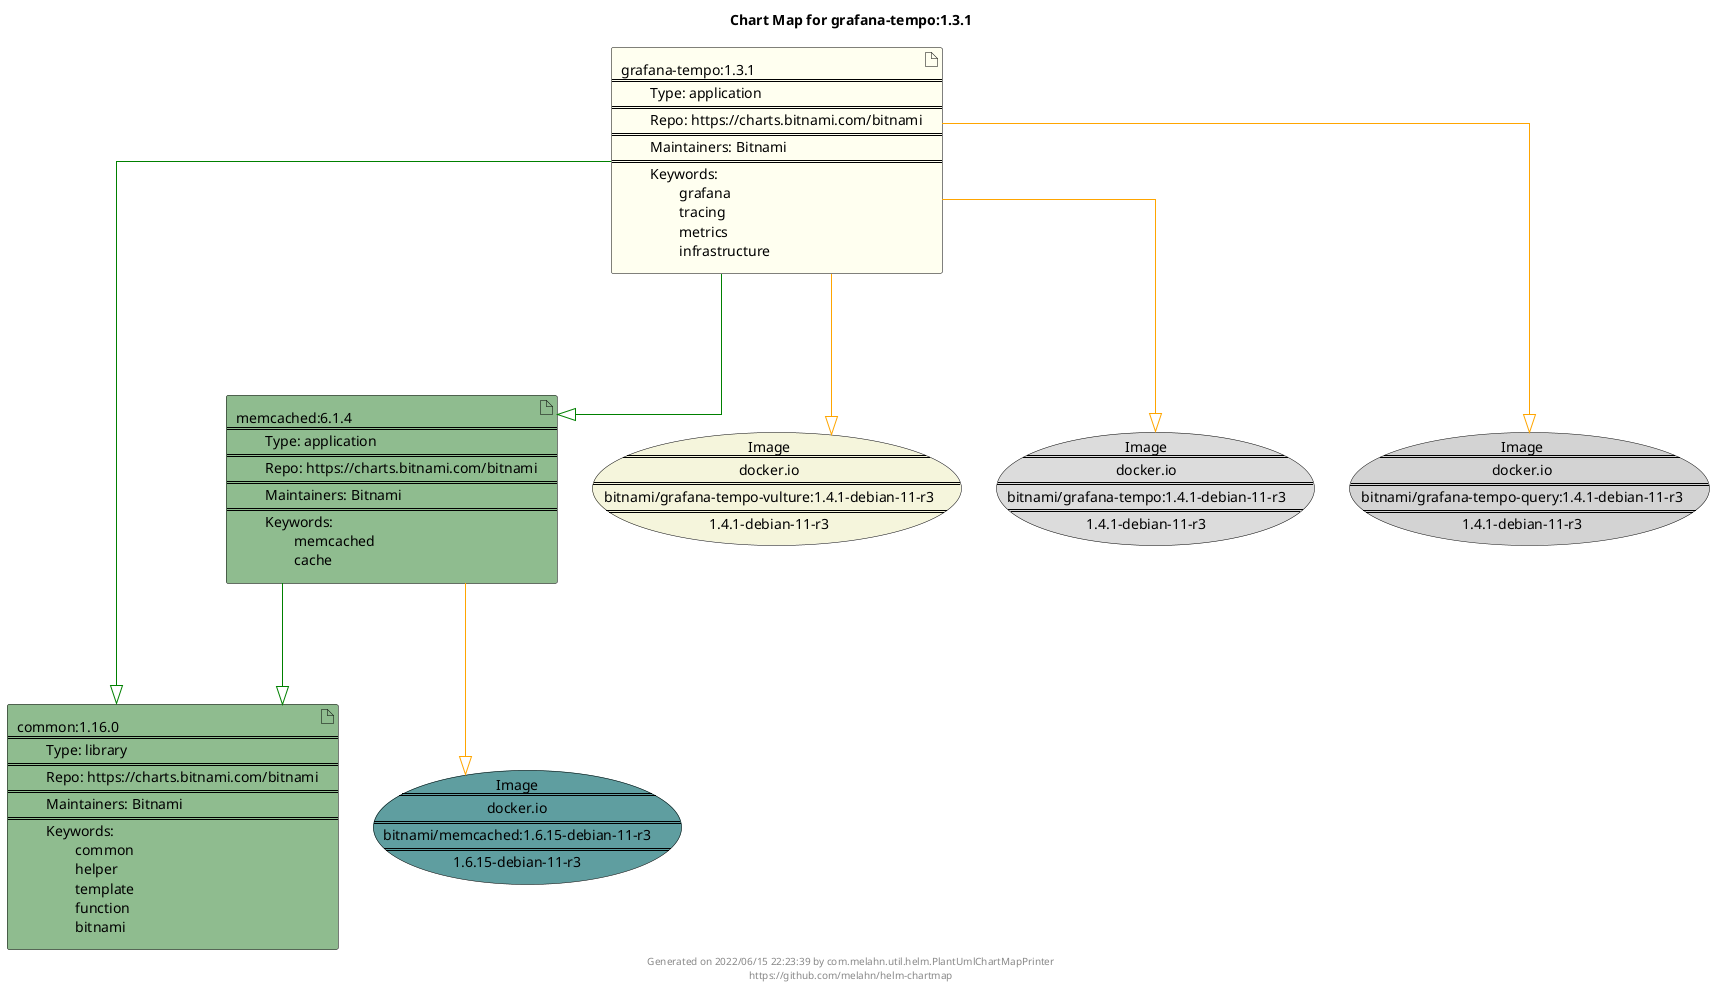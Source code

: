 @startuml
skinparam linetype ortho
skinparam backgroundColor white
skinparam usecaseBorderColor black
skinparam usecaseArrowColor LightSlateGray
skinparam artifactBorderColor black
skinparam artifactArrowColor LightSlateGray

title Chart Map for grafana-tempo:1.3.1

'There are 3 referenced Helm Charts
artifact "common:1.16.0\n====\n\tType: library\n====\n\tRepo: https://charts.bitnami.com/bitnami\n====\n\tMaintainers: Bitnami\n====\n\tKeywords: \n\t\tcommon\n\t\thelper\n\t\ttemplate\n\t\tfunction\n\t\tbitnami" as common_1_16_0 #DarkSeaGreen
artifact "memcached:6.1.4\n====\n\tType: application\n====\n\tRepo: https://charts.bitnami.com/bitnami\n====\n\tMaintainers: Bitnami\n====\n\tKeywords: \n\t\tmemcached\n\t\tcache" as memcached_6_1_4 #DarkSeaGreen
artifact "grafana-tempo:1.3.1\n====\n\tType: application\n====\n\tRepo: https://charts.bitnami.com/bitnami\n====\n\tMaintainers: Bitnami\n====\n\tKeywords: \n\t\tgrafana\n\t\ttracing\n\t\tmetrics\n\t\tinfrastructure" as grafana_tempo_1_3_1 #Ivory

'There are 4 referenced Docker Images
usecase "Image\n====\ndocker.io\n====\nbitnami/memcached:1.6.15-debian-11-r3\n====\n1.6.15-debian-11-r3" as docker_io_bitnami_memcached_1_6_15_debian_11_r3 #CadetBlue
usecase "Image\n====\ndocker.io\n====\nbitnami/grafana-tempo-vulture:1.4.1-debian-11-r3\n====\n1.4.1-debian-11-r3" as docker_io_bitnami_grafana_tempo_vulture_1_4_1_debian_11_r3 #Beige
usecase "Image\n====\ndocker.io\n====\nbitnami/grafana-tempo:1.4.1-debian-11-r3\n====\n1.4.1-debian-11-r3" as docker_io_bitnami_grafana_tempo_1_4_1_debian_11_r3 #Gainsboro
usecase "Image\n====\ndocker.io\n====\nbitnami/grafana-tempo-query:1.4.1-debian-11-r3\n====\n1.4.1-debian-11-r3" as docker_io_bitnami_grafana_tempo_query_1_4_1_debian_11_r3 #LightGrey

'Chart Dependencies
grafana_tempo_1_3_1--[#green]-|>common_1_16_0
grafana_tempo_1_3_1--[#green]-|>memcached_6_1_4
memcached_6_1_4--[#green]-|>common_1_16_0
memcached_6_1_4--[#orange]-|>docker_io_bitnami_memcached_1_6_15_debian_11_r3
grafana_tempo_1_3_1--[#orange]-|>docker_io_bitnami_grafana_tempo_vulture_1_4_1_debian_11_r3
grafana_tempo_1_3_1--[#orange]-|>docker_io_bitnami_grafana_tempo_query_1_4_1_debian_11_r3
grafana_tempo_1_3_1--[#orange]-|>docker_io_bitnami_grafana_tempo_1_4_1_debian_11_r3

center footer Generated on 2022/06/15 22:23:39 by com.melahn.util.helm.PlantUmlChartMapPrinter\nhttps://github.com/melahn/helm-chartmap
@enduml
